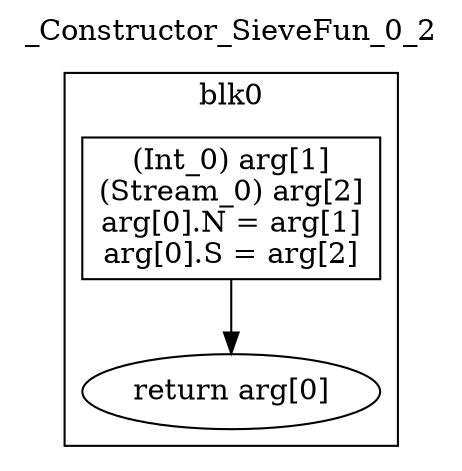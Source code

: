 digraph {
  rankdir=TB;
  b0_l0 -> b0_ret
  b0_l0 [label="(Int_0) arg[1]\n(Stream_0) arg[2]\narg[0].N = arg[1]\narg[0].S = arg[2]\n", shape=box]
  b0_ret [label="return arg[0]"]
  subgraph cluster_b0 {
    label = "blk0";
    b0_l0;
    b0_ret;
  }
  labelloc="t"
  label="_Constructor_SieveFun_0_2"
}